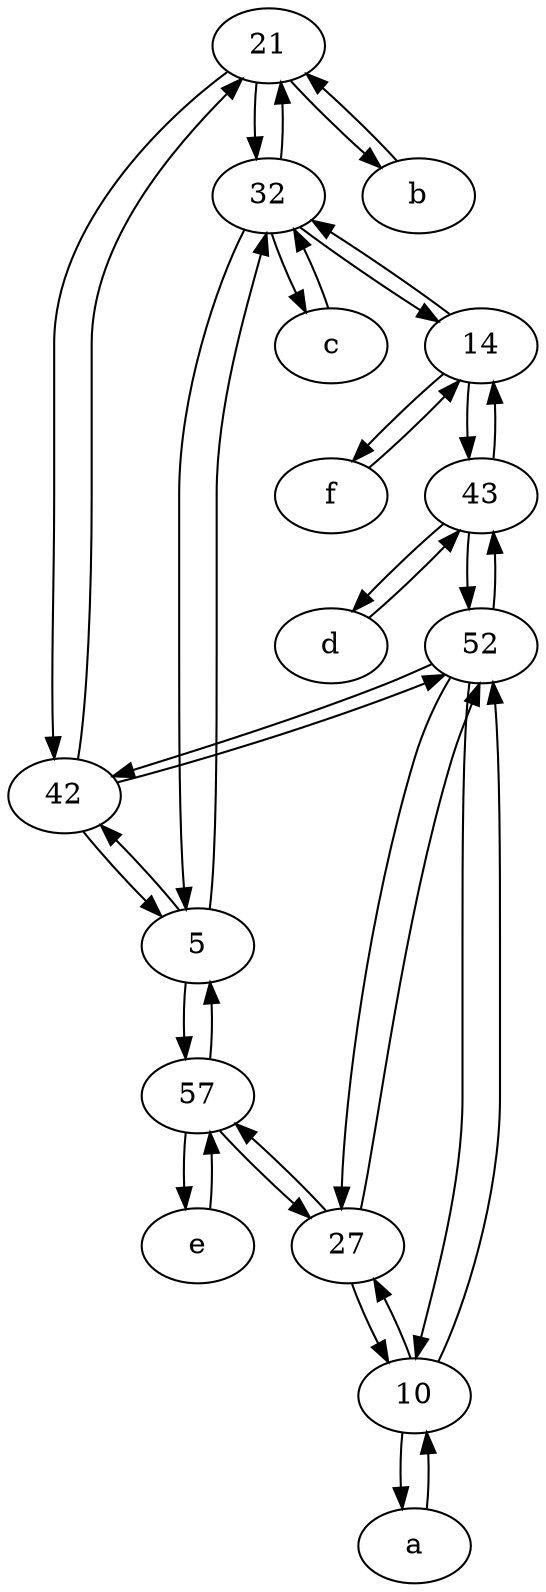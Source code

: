 digraph  {
	21;
	f [pos="15,45!"];
	43;
	52;
	57;
	c [pos="20,10!"];
	32;
	5;
	e [pos="30,50!"];
	a [pos="40,10!"];
	14;
	27;
	10;
	d [pos="20,30!"];
	b [pos="50,20!"];
	42;
	14 -> 32;
	21 -> b;
	52 -> 43;
	d -> 43;
	14 -> f;
	42 -> 21;
	32 -> 5;
	10 -> 27;
	b -> 21;
	57 -> 27;
	5 -> 32;
	52 -> 27;
	5 -> 57;
	32 -> c;
	10 -> a;
	e -> 57;
	43 -> 52;
	21 -> 32;
	f -> 14;
	32 -> 21;
	27 -> 57;
	42 -> 5;
	10 -> 52;
	42 -> 52;
	43 -> 14;
	52 -> 10;
	14 -> 43;
	52 -> 42;
	57 -> e;
	57 -> 5;
	27 -> 52;
	a -> 10;
	5 -> 42;
	c -> 32;
	32 -> 14;
	43 -> d;
	21 -> 42;
	27 -> 10;

	}